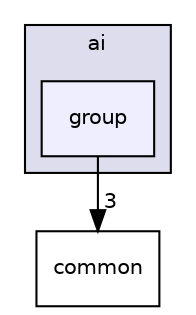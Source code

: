 digraph "/home/mgerhardy/dev/simpleai/src/ai/group" {
  compound=true
  node [ fontsize="10", fontname="Helvetica"];
  edge [ labelfontsize="10", labelfontname="Helvetica"];
  subgraph clusterdir_128a93aeeff33a8423f079f46929dbb3 {
    graph [ bgcolor="#ddddee", pencolor="black", label="ai" fontname="Helvetica", fontsize="10", URL="dir_128a93aeeff33a8423f079f46929dbb3.html"]
  dir_2a41c7ce768d54462991419c33b3b067 [shape=box, label="group", style="filled", fillcolor="#eeeeff", pencolor="black", URL="dir_2a41c7ce768d54462991419c33b3b067.html"];
  }
  dir_4c8624fe756ae3c7de80e838bac4bfdf [shape=box label="common" URL="dir_4c8624fe756ae3c7de80e838bac4bfdf.html"];
  dir_2a41c7ce768d54462991419c33b3b067->dir_4c8624fe756ae3c7de80e838bac4bfdf [headlabel="3", labeldistance=1.5 headhref="dir_000006_000003.html"];
}
